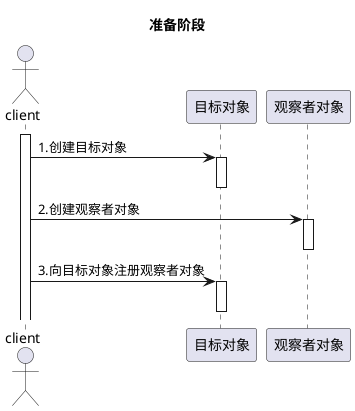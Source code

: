 @startuml
title 准备阶段
actor client
participant 目标对象
participant 观察者对象
activate client
client -> 目标对象 : 1.创建目标对象
activate 目标对象
deactivate 目标对象
client -> 观察者对象 : 2.创建观察者对象
activate 观察者对象
deactivate 观察者对象
client -> 目标对象 : 3.向目标对象注册观察者对象
activate 目标对象
deactivate 目标对象
@enduml